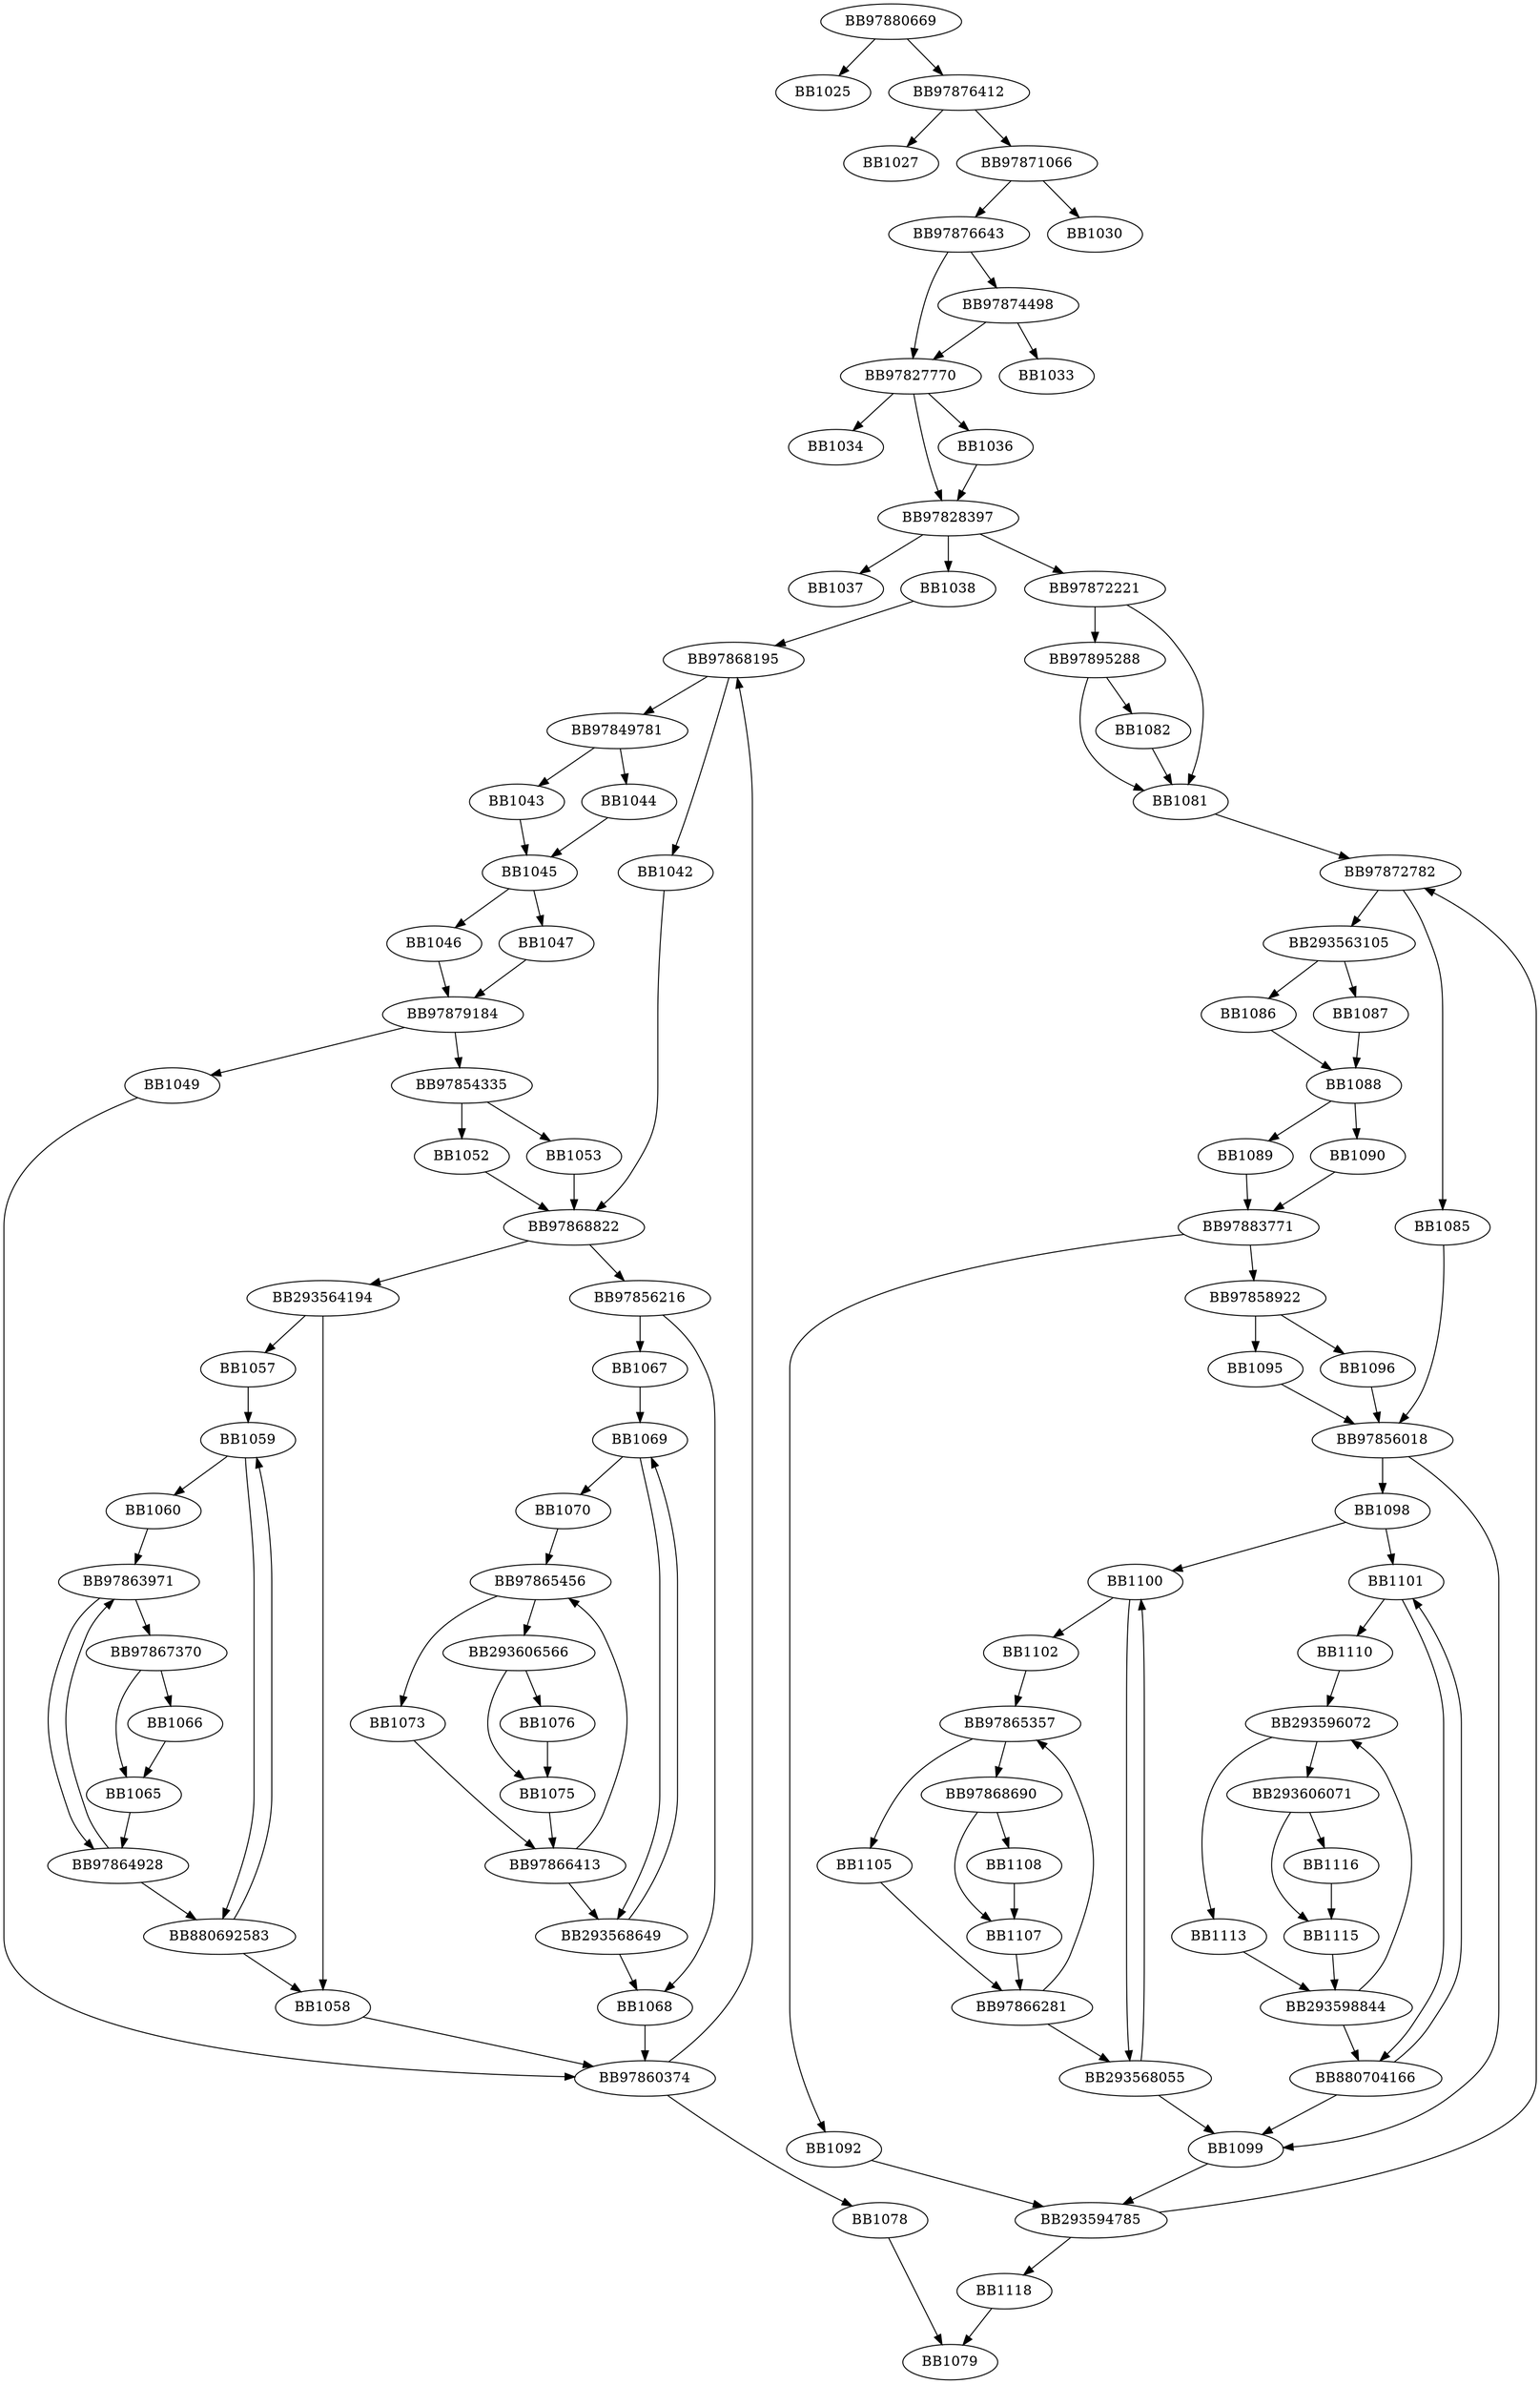 digraph G{
	BB97880669->BB1025;
	BB97880669->BB97876412;
	BB97876412->BB1027;
	BB97876412->BB97871066;
	BB97871066->BB97876643;
	BB97871066->BB1030;
	BB97876643->BB97874498;
	BB97876643->BB97827770;
	BB97874498->BB97827770;
	BB97874498->BB1033;
	BB97827770->BB1034;
	BB97827770->BB97828397;
	BB97827770->BB1036;
	BB1036->BB97828397;
	BB97828397->BB1037;
	BB97828397->BB1038;
	BB97828397->BB97872221;
	BB1038->BB97868195;
	BB97868195->BB97849781;
	BB97868195->BB1042;
	BB97849781->BB1043;
	BB97849781->BB1044;
	BB1043->BB1045;
	BB1044->BB1045;
	BB1045->BB1046;
	BB1045->BB1047;
	BB1046->BB97879184;
	BB1047->BB97879184;
	BB97879184->BB1049;
	BB97879184->BB97854335;
	BB1049->BB97860374;
	BB97854335->BB1052;
	BB97854335->BB1053;
	BB1052->BB97868822;
	BB1053->BB97868822;
	BB1042->BB97868822;
	BB97868822->BB293564194;
	BB97868822->BB97856216;
	BB293564194->BB1057;
	BB293564194->BB1058;
	BB1057->BB1059;
	BB1059->BB1060;
	BB1059->BB880692583;
	BB1060->BB97863971;
	BB97863971->BB97864928;
	BB97863971->BB97867370;
	BB97867370->BB1065;
	BB97867370->BB1066;
	BB1066->BB1065;
	BB1065->BB97864928;
	BB97864928->BB97863971;
	BB97864928->BB880692583;
	BB880692583->BB1059;
	BB880692583->BB1058;
	BB1058->BB97860374;
	BB97856216->BB1067;
	BB97856216->BB1068;
	BB1067->BB1069;
	BB1069->BB1070;
	BB1069->BB293568649;
	BB1070->BB97865456;
	BB97865456->BB1073;
	BB97865456->BB293606566;
	BB293606566->BB1075;
	BB293606566->BB1076;
	BB1076->BB1075;
	BB1075->BB97866413;
	BB1073->BB97866413;
	BB97866413->BB97865456;
	BB97866413->BB293568649;
	BB293568649->BB1069;
	BB293568649->BB1068;
	BB1068->BB97860374;
	BB97860374->BB1078;
	BB97860374->BB97868195;
	BB1078->BB1079;
	BB97872221->BB97895288;
	BB97872221->BB1081;
	BB97895288->BB1081;
	BB97895288->BB1082;
	BB1082->BB1081;
	BB1081->BB97872782;
	BB97872782->BB293563105;
	BB97872782->BB1085;
	BB293563105->BB1086;
	BB293563105->BB1087;
	BB1086->BB1088;
	BB1087->BB1088;
	BB1088->BB1089;
	BB1088->BB1090;
	BB1089->BB97883771;
	BB1090->BB97883771;
	BB97883771->BB1092;
	BB97883771->BB97858922;
	BB1092->BB293594785;
	BB97858922->BB1095;
	BB97858922->BB1096;
	BB1095->BB97856018;
	BB1096->BB97856018;
	BB1085->BB97856018;
	BB97856018->BB1098;
	BB97856018->BB1099;
	BB1098->BB1100;
	BB1098->BB1101;
	BB1100->BB1102;
	BB1100->BB293568055;
	BB1102->BB97865357;
	BB293568055->BB1100;
	BB293568055->BB1099;
	BB97865357->BB1105;
	BB97865357->BB97868690;
	BB97868690->BB1107;
	BB97868690->BB1108;
	BB1108->BB1107;
	BB1107->BB97866281;
	BB1105->BB97866281;
	BB97866281->BB97865357;
	BB97866281->BB293568055;
	BB1101->BB1110;
	BB1101->BB880704166;
	BB1110->BB293596072;
	BB293596072->BB1113;
	BB293596072->BB293606071;
	BB293606071->BB1115;
	BB293606071->BB1116;
	BB1116->BB1115;
	BB1115->BB293598844;
	BB1113->BB293598844;
	BB293598844->BB293596072;
	BB293598844->BB880704166;
	BB880704166->BB1101;
	BB880704166->BB1099;
	BB1099->BB293594785;
	BB293594785->BB1118;
	BB293594785->BB97872782;
	BB1118->BB1079;
}
